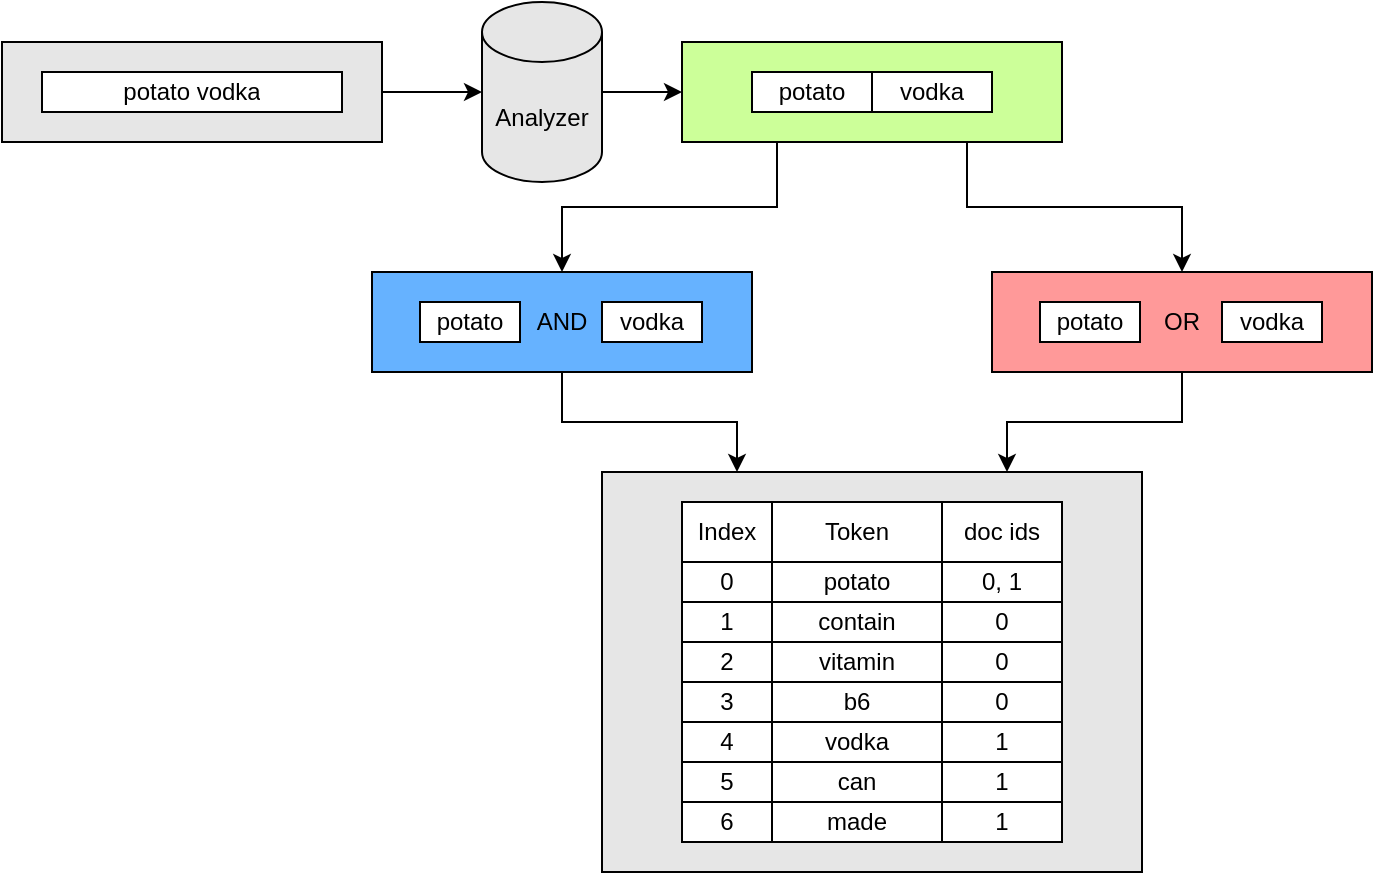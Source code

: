 <mxfile version="16.1.0" type="device"><diagram id="wVHefspkBRv-tx5FD4od" name="Page-1"><mxGraphModel dx="1209" dy="617" grid="1" gridSize="10" guides="1" tooltips="1" connect="1" arrows="1" fold="1" page="1" pageScale="1" pageWidth="827" pageHeight="1169" math="0" shadow="0"><root><mxCell id="0"/><mxCell id="1" parent="0"/><mxCell id="xWzpo2H-3glI2PHKV2NR-1" value="" style="rounded=0;whiteSpace=wrap;html=1;fillColor=#E6E6E6;" parent="1" vertex="1"><mxGeometry x="40" y="125" width="190" height="50" as="geometry"/></mxCell><mxCell id="xWzpo2H-3glI2PHKV2NR-2" value="" style="endArrow=classic;html=1;exitX=1;exitY=0.5;exitDx=0;exitDy=0;entryX=0;entryY=0.5;entryDx=0;entryDy=0;entryPerimeter=0;" parent="1" source="xWzpo2H-3glI2PHKV2NR-1" target="xWzpo2H-3glI2PHKV2NR-3" edge="1"><mxGeometry width="50" height="50" relative="1" as="geometry"><mxPoint x="350" y="140" as="sourcePoint"/><mxPoint x="400" y="120" as="targetPoint"/></mxGeometry></mxCell><mxCell id="xWzpo2H-3glI2PHKV2NR-31" style="edgeStyle=orthogonalEdgeStyle;rounded=0;orthogonalLoop=1;jettySize=auto;html=1;exitX=1;exitY=0.5;exitDx=0;exitDy=0;exitPerimeter=0;entryX=0;entryY=0.5;entryDx=0;entryDy=0;" parent="1" source="xWzpo2H-3glI2PHKV2NR-3" target="xWzpo2H-3glI2PHKV2NR-30" edge="1"><mxGeometry relative="1" as="geometry"/></mxCell><mxCell id="xWzpo2H-3glI2PHKV2NR-3" value="Analyzer" style="shape=cylinder3;whiteSpace=wrap;html=1;boundedLbl=1;backgroundOutline=1;size=15;rounded=0;shadow=0;sketch=0;strokeColor=#000000;fillColor=#E6E6E6;" parent="1" vertex="1"><mxGeometry x="280" y="105" width="60" height="90" as="geometry"/></mxCell><mxCell id="xWzpo2H-3glI2PHKV2NR-27" value="" style="shape=table;startSize=0;container=1;collapsible=0;childLayout=tableLayout;" parent="1" vertex="1"><mxGeometry x="60" y="140" width="150" height="20" as="geometry"/></mxCell><mxCell id="xWzpo2H-3glI2PHKV2NR-28" value="" style="shape=partialRectangle;collapsible=0;dropTarget=0;fillColor=none;top=0;left=0;bottom=0;right=0;points=[[0,0.5],[1,0.5]];portConstraint=eastwest;" parent="xWzpo2H-3glI2PHKV2NR-27" vertex="1"><mxGeometry width="150" height="20" as="geometry"/></mxCell><mxCell id="xWzpo2H-3glI2PHKV2NR-29" value="potato vodka" style="shape=partialRectangle;html=1;whiteSpace=wrap;connectable=0;overflow=hidden;fillColor=none;top=0;left=0;bottom=0;right=0;pointerEvents=1;" parent="xWzpo2H-3glI2PHKV2NR-28" vertex="1"><mxGeometry width="150" height="20" as="geometry"><mxRectangle width="150" height="20" as="alternateBounds"/></mxGeometry></mxCell><mxCell id="xWzpo2H-3glI2PHKV2NR-63" style="edgeStyle=orthogonalEdgeStyle;rounded=0;orthogonalLoop=1;jettySize=auto;html=1;exitX=0.25;exitY=1;exitDx=0;exitDy=0;entryX=0.5;entryY=0;entryDx=0;entryDy=0;" parent="1" source="xWzpo2H-3glI2PHKV2NR-30" target="xWzpo2H-3glI2PHKV2NR-42" edge="1"><mxGeometry relative="1" as="geometry"/></mxCell><mxCell id="xWzpo2H-3glI2PHKV2NR-64" style="edgeStyle=orthogonalEdgeStyle;rounded=0;orthogonalLoop=1;jettySize=auto;html=1;exitX=0.75;exitY=1;exitDx=0;exitDy=0;entryX=0.5;entryY=0;entryDx=0;entryDy=0;" parent="1" source="xWzpo2H-3glI2PHKV2NR-30" target="xWzpo2H-3glI2PHKV2NR-54" edge="1"><mxGeometry relative="1" as="geometry"/></mxCell><mxCell id="xWzpo2H-3glI2PHKV2NR-30" value="" style="rounded=0;whiteSpace=wrap;html=1;fillColor=#CCFF99;strokeColor=#000000;strokeWidth=1;" parent="1" vertex="1"><mxGeometry x="380" y="125" width="190" height="50" as="geometry"/></mxCell><mxCell id="xWzpo2H-3glI2PHKV2NR-21" value="" style="shape=table;startSize=0;container=1;collapsible=0;childLayout=tableLayout;" parent="1" vertex="1"><mxGeometry x="415" y="140" width="120" height="20" as="geometry"/></mxCell><mxCell id="xWzpo2H-3glI2PHKV2NR-22" value="" style="shape=partialRectangle;collapsible=0;dropTarget=0;pointerEvents=0;fillColor=none;top=0;left=0;bottom=0;right=0;points=[[0,0.5],[1,0.5]];portConstraint=eastwest;" parent="xWzpo2H-3glI2PHKV2NR-21" vertex="1"><mxGeometry width="120" height="20" as="geometry"/></mxCell><mxCell id="xWzpo2H-3glI2PHKV2NR-23" value="potato" style="shape=partialRectangle;html=1;whiteSpace=wrap;connectable=0;overflow=hidden;fillColor=none;top=0;left=0;bottom=0;right=0;" parent="xWzpo2H-3glI2PHKV2NR-22" vertex="1"><mxGeometry width="60" height="20" as="geometry"><mxRectangle width="60" height="20" as="alternateBounds"/></mxGeometry></mxCell><mxCell id="xWzpo2H-3glI2PHKV2NR-24" value="vodka" style="shape=partialRectangle;html=1;whiteSpace=wrap;connectable=0;overflow=hidden;fillColor=none;top=0;left=0;bottom=0;right=0;" parent="xWzpo2H-3glI2PHKV2NR-22" vertex="1"><mxGeometry x="60" width="60" height="20" as="geometry"><mxRectangle width="60" height="20" as="alternateBounds"/></mxGeometry></mxCell><mxCell id="xWzpo2H-3glI2PHKV2NR-96" style="edgeStyle=orthogonalEdgeStyle;rounded=0;orthogonalLoop=1;jettySize=auto;html=1;exitX=0.5;exitY=1;exitDx=0;exitDy=0;entryX=0.25;entryY=0;entryDx=0;entryDy=0;" parent="1" source="xWzpo2H-3glI2PHKV2NR-42" target="xWzpo2H-3glI2PHKV2NR-66" edge="1"><mxGeometry relative="1" as="geometry"/></mxCell><mxCell id="xWzpo2H-3glI2PHKV2NR-42" value="" style="rounded=0;whiteSpace=wrap;html=1;fillColor=#66B2FF;" parent="1" vertex="1"><mxGeometry x="225" y="240" width="190" height="50" as="geometry"/></mxCell><mxCell id="xWzpo2H-3glI2PHKV2NR-47" value="" style="shape=table;startSize=0;container=1;collapsible=0;childLayout=tableLayout;" parent="1" vertex="1"><mxGeometry x="249" y="255" width="50" height="20" as="geometry"/></mxCell><mxCell id="xWzpo2H-3glI2PHKV2NR-48" value="" style="shape=partialRectangle;collapsible=0;dropTarget=0;fillColor=none;top=0;left=0;bottom=0;right=0;points=[[0,0.5],[1,0.5]];portConstraint=eastwest;" parent="xWzpo2H-3glI2PHKV2NR-47" vertex="1"><mxGeometry width="50" height="20" as="geometry"/></mxCell><mxCell id="xWzpo2H-3glI2PHKV2NR-49" value="potato" style="shape=partialRectangle;html=1;whiteSpace=wrap;connectable=0;overflow=hidden;fillColor=none;top=0;left=0;bottom=0;right=0;pointerEvents=1;" parent="xWzpo2H-3glI2PHKV2NR-48" vertex="1"><mxGeometry width="50" height="20" as="geometry"><mxRectangle width="50" height="20" as="alternateBounds"/></mxGeometry></mxCell><mxCell id="xWzpo2H-3glI2PHKV2NR-50" value="" style="shape=table;startSize=0;container=1;collapsible=0;childLayout=tableLayout;" parent="1" vertex="1"><mxGeometry x="340" y="255" width="50" height="20" as="geometry"/></mxCell><mxCell id="xWzpo2H-3glI2PHKV2NR-51" value="" style="shape=partialRectangle;collapsible=0;dropTarget=0;fillColor=none;top=0;left=0;bottom=0;right=0;points=[[0,0.5],[1,0.5]];portConstraint=eastwest;" parent="xWzpo2H-3glI2PHKV2NR-50" vertex="1"><mxGeometry width="50" height="20" as="geometry"/></mxCell><mxCell id="xWzpo2H-3glI2PHKV2NR-52" value="vodka" style="shape=partialRectangle;html=1;whiteSpace=wrap;connectable=0;overflow=hidden;fillColor=none;top=0;left=0;bottom=0;right=0;pointerEvents=1;" parent="xWzpo2H-3glI2PHKV2NR-51" vertex="1"><mxGeometry width="50" height="20" as="geometry"><mxRectangle width="50" height="20" as="alternateBounds"/></mxGeometry></mxCell><mxCell id="xWzpo2H-3glI2PHKV2NR-53" value="AND" style="text;html=1;strokeColor=none;fillColor=none;align=center;verticalAlign=middle;whiteSpace=wrap;rounded=0;" parent="1" vertex="1"><mxGeometry x="290" y="250" width="60" height="30" as="geometry"/></mxCell><mxCell id="xWzpo2H-3glI2PHKV2NR-97" style="edgeStyle=orthogonalEdgeStyle;rounded=0;orthogonalLoop=1;jettySize=auto;html=1;entryX=0.75;entryY=0;entryDx=0;entryDy=0;" parent="1" source="xWzpo2H-3glI2PHKV2NR-54" target="xWzpo2H-3glI2PHKV2NR-66" edge="1"><mxGeometry relative="1" as="geometry"/></mxCell><mxCell id="xWzpo2H-3glI2PHKV2NR-54" value="" style="rounded=0;whiteSpace=wrap;html=1;fillColor=#FF9999;" parent="1" vertex="1"><mxGeometry x="535" y="240" width="190" height="50" as="geometry"/></mxCell><mxCell id="xWzpo2H-3glI2PHKV2NR-55" value="" style="shape=table;startSize=0;container=1;collapsible=0;childLayout=tableLayout;" parent="1" vertex="1"><mxGeometry x="559" y="255" width="50" height="20" as="geometry"/></mxCell><mxCell id="xWzpo2H-3glI2PHKV2NR-56" value="" style="shape=partialRectangle;collapsible=0;dropTarget=0;fillColor=none;top=0;left=0;bottom=0;right=0;points=[[0,0.5],[1,0.5]];portConstraint=eastwest;" parent="xWzpo2H-3glI2PHKV2NR-55" vertex="1"><mxGeometry width="50" height="20" as="geometry"/></mxCell><mxCell id="xWzpo2H-3glI2PHKV2NR-57" value="potato" style="shape=partialRectangle;html=1;whiteSpace=wrap;connectable=0;overflow=hidden;fillColor=none;top=0;left=0;bottom=0;right=0;pointerEvents=1;" parent="xWzpo2H-3glI2PHKV2NR-56" vertex="1"><mxGeometry width="50" height="20" as="geometry"><mxRectangle width="50" height="20" as="alternateBounds"/></mxGeometry></mxCell><mxCell id="xWzpo2H-3glI2PHKV2NR-58" value="" style="shape=table;startSize=0;container=1;collapsible=0;childLayout=tableLayout;" parent="1" vertex="1"><mxGeometry x="650" y="255" width="50" height="20" as="geometry"/></mxCell><mxCell id="xWzpo2H-3glI2PHKV2NR-59" value="" style="shape=partialRectangle;collapsible=0;dropTarget=0;fillColor=none;top=0;left=0;bottom=0;right=0;points=[[0,0.5],[1,0.5]];portConstraint=eastwest;" parent="xWzpo2H-3glI2PHKV2NR-58" vertex="1"><mxGeometry width="50" height="20" as="geometry"/></mxCell><mxCell id="xWzpo2H-3glI2PHKV2NR-60" value="vodka" style="shape=partialRectangle;html=1;whiteSpace=wrap;connectable=0;overflow=hidden;fillColor=none;top=0;left=0;bottom=0;right=0;pointerEvents=1;" parent="xWzpo2H-3glI2PHKV2NR-59" vertex="1"><mxGeometry width="50" height="20" as="geometry"><mxRectangle width="50" height="20" as="alternateBounds"/></mxGeometry></mxCell><mxCell id="xWzpo2H-3glI2PHKV2NR-61" value="OR" style="text;html=1;strokeColor=none;fillColor=none;align=center;verticalAlign=middle;whiteSpace=wrap;rounded=0;" parent="1" vertex="1"><mxGeometry x="600" y="250" width="60" height="30" as="geometry"/></mxCell><mxCell id="xWzpo2H-3glI2PHKV2NR-66" value="" style="rounded=0;whiteSpace=wrap;html=1;shadow=0;sketch=0;strokeColor=#000000;fillColor=#E6E6E6;" parent="1" vertex="1"><mxGeometry x="340" y="340" width="270" height="200" as="geometry"/></mxCell><mxCell id="sNuHtau04YJAHVZquK3--1" value="" style="shape=table;startSize=0;container=1;collapsible=0;childLayout=tableLayout;" vertex="1" parent="1"><mxGeometry x="380" y="355" width="190" height="170" as="geometry"/></mxCell><mxCell id="sNuHtau04YJAHVZquK3--2" value="" style="shape=partialRectangle;collapsible=0;dropTarget=0;pointerEvents=0;fillColor=none;top=0;left=0;bottom=0;right=0;points=[[0,0.5],[1,0.5]];portConstraint=eastwest;" vertex="1" parent="sNuHtau04YJAHVZquK3--1"><mxGeometry width="190" height="30" as="geometry"/></mxCell><mxCell id="sNuHtau04YJAHVZquK3--3" value="Index" style="shape=partialRectangle;html=1;whiteSpace=wrap;connectable=0;overflow=hidden;fillColor=none;top=0;left=0;bottom=0;right=0;" vertex="1" parent="sNuHtau04YJAHVZquK3--2"><mxGeometry width="45" height="30" as="geometry"><mxRectangle width="45" height="30" as="alternateBounds"/></mxGeometry></mxCell><mxCell id="sNuHtau04YJAHVZquK3--4" value="Token" style="shape=partialRectangle;html=1;whiteSpace=wrap;connectable=0;overflow=hidden;fillColor=none;top=0;left=0;bottom=0;right=0;" vertex="1" parent="sNuHtau04YJAHVZquK3--2"><mxGeometry x="45" width="85" height="30" as="geometry"><mxRectangle width="85" height="30" as="alternateBounds"/></mxGeometry></mxCell><mxCell id="sNuHtau04YJAHVZquK3--5" value="doc ids" style="shape=partialRectangle;html=1;whiteSpace=wrap;connectable=0;overflow=hidden;fillColor=none;top=0;left=0;bottom=0;right=0;" vertex="1" parent="sNuHtau04YJAHVZquK3--2"><mxGeometry x="130" width="60" height="30" as="geometry"><mxRectangle width="60" height="30" as="alternateBounds"/></mxGeometry></mxCell><mxCell id="sNuHtau04YJAHVZquK3--6" value="" style="shape=partialRectangle;collapsible=0;dropTarget=0;pointerEvents=0;fillColor=none;top=0;left=0;bottom=0;right=0;points=[[0,0.5],[1,0.5]];portConstraint=eastwest;" vertex="1" parent="sNuHtau04YJAHVZquK3--1"><mxGeometry y="30" width="190" height="20" as="geometry"/></mxCell><mxCell id="sNuHtau04YJAHVZquK3--7" value="0" style="shape=partialRectangle;html=1;whiteSpace=wrap;connectable=0;overflow=hidden;fillColor=none;top=0;left=0;bottom=0;right=0;" vertex="1" parent="sNuHtau04YJAHVZquK3--6"><mxGeometry width="45" height="20" as="geometry"><mxRectangle width="45" height="20" as="alternateBounds"/></mxGeometry></mxCell><mxCell id="sNuHtau04YJAHVZquK3--8" value="potato" style="shape=partialRectangle;html=1;whiteSpace=wrap;connectable=0;overflow=hidden;fillColor=none;top=0;left=0;bottom=0;right=0;" vertex="1" parent="sNuHtau04YJAHVZquK3--6"><mxGeometry x="45" width="85" height="20" as="geometry"><mxRectangle width="85" height="20" as="alternateBounds"/></mxGeometry></mxCell><mxCell id="sNuHtau04YJAHVZquK3--9" value="0, 1" style="shape=partialRectangle;html=1;whiteSpace=wrap;connectable=0;overflow=hidden;fillColor=none;top=0;left=0;bottom=0;right=0;" vertex="1" parent="sNuHtau04YJAHVZquK3--6"><mxGeometry x="130" width="60" height="20" as="geometry"><mxRectangle width="60" height="20" as="alternateBounds"/></mxGeometry></mxCell><mxCell id="sNuHtau04YJAHVZquK3--10" value="" style="shape=partialRectangle;collapsible=0;dropTarget=0;pointerEvents=0;fillColor=none;top=0;left=0;bottom=0;right=0;points=[[0,0.5],[1,0.5]];portConstraint=eastwest;" vertex="1" parent="sNuHtau04YJAHVZquK3--1"><mxGeometry y="50" width="190" height="20" as="geometry"/></mxCell><mxCell id="sNuHtau04YJAHVZquK3--11" value="1" style="shape=partialRectangle;html=1;whiteSpace=wrap;connectable=0;overflow=hidden;fillColor=none;top=0;left=0;bottom=0;right=0;" vertex="1" parent="sNuHtau04YJAHVZquK3--10"><mxGeometry width="45" height="20" as="geometry"><mxRectangle width="45" height="20" as="alternateBounds"/></mxGeometry></mxCell><mxCell id="sNuHtau04YJAHVZquK3--12" value="contain" style="shape=partialRectangle;html=1;whiteSpace=wrap;connectable=0;overflow=hidden;fillColor=none;top=0;left=0;bottom=0;right=0;" vertex="1" parent="sNuHtau04YJAHVZquK3--10"><mxGeometry x="45" width="85" height="20" as="geometry"><mxRectangle width="85" height="20" as="alternateBounds"/></mxGeometry></mxCell><mxCell id="sNuHtau04YJAHVZquK3--13" value="0" style="shape=partialRectangle;html=1;whiteSpace=wrap;connectable=0;overflow=hidden;fillColor=none;top=0;left=0;bottom=0;right=0;" vertex="1" parent="sNuHtau04YJAHVZquK3--10"><mxGeometry x="130" width="60" height="20" as="geometry"><mxRectangle width="60" height="20" as="alternateBounds"/></mxGeometry></mxCell><mxCell id="sNuHtau04YJAHVZquK3--14" style="shape=partialRectangle;collapsible=0;dropTarget=0;pointerEvents=0;fillColor=none;top=0;left=0;bottom=0;right=0;points=[[0,0.5],[1,0.5]];portConstraint=eastwest;" vertex="1" parent="sNuHtau04YJAHVZquK3--1"><mxGeometry y="70" width="190" height="20" as="geometry"/></mxCell><mxCell id="sNuHtau04YJAHVZquK3--15" value="2" style="shape=partialRectangle;html=1;whiteSpace=wrap;connectable=0;overflow=hidden;fillColor=none;top=0;left=0;bottom=0;right=0;" vertex="1" parent="sNuHtau04YJAHVZquK3--14"><mxGeometry width="45" height="20" as="geometry"><mxRectangle width="45" height="20" as="alternateBounds"/></mxGeometry></mxCell><mxCell id="sNuHtau04YJAHVZquK3--16" value="vitamin" style="shape=partialRectangle;html=1;whiteSpace=wrap;connectable=0;overflow=hidden;fillColor=none;top=0;left=0;bottom=0;right=0;" vertex="1" parent="sNuHtau04YJAHVZquK3--14"><mxGeometry x="45" width="85" height="20" as="geometry"><mxRectangle width="85" height="20" as="alternateBounds"/></mxGeometry></mxCell><mxCell id="sNuHtau04YJAHVZquK3--17" value="0" style="shape=partialRectangle;html=1;whiteSpace=wrap;connectable=0;overflow=hidden;fillColor=none;top=0;left=0;bottom=0;right=0;" vertex="1" parent="sNuHtau04YJAHVZquK3--14"><mxGeometry x="130" width="60" height="20" as="geometry"><mxRectangle width="60" height="20" as="alternateBounds"/></mxGeometry></mxCell><mxCell id="sNuHtau04YJAHVZquK3--18" style="shape=partialRectangle;collapsible=0;dropTarget=0;pointerEvents=0;fillColor=none;top=0;left=0;bottom=0;right=0;points=[[0,0.5],[1,0.5]];portConstraint=eastwest;" vertex="1" parent="sNuHtau04YJAHVZquK3--1"><mxGeometry y="90" width="190" height="20" as="geometry"/></mxCell><mxCell id="sNuHtau04YJAHVZquK3--19" value="3" style="shape=partialRectangle;html=1;whiteSpace=wrap;connectable=0;overflow=hidden;fillColor=none;top=0;left=0;bottom=0;right=0;" vertex="1" parent="sNuHtau04YJAHVZquK3--18"><mxGeometry width="45" height="20" as="geometry"><mxRectangle width="45" height="20" as="alternateBounds"/></mxGeometry></mxCell><mxCell id="sNuHtau04YJAHVZquK3--20" value="b6" style="shape=partialRectangle;html=1;whiteSpace=wrap;connectable=0;overflow=hidden;fillColor=none;top=0;left=0;bottom=0;right=0;" vertex="1" parent="sNuHtau04YJAHVZquK3--18"><mxGeometry x="45" width="85" height="20" as="geometry"><mxRectangle width="85" height="20" as="alternateBounds"/></mxGeometry></mxCell><mxCell id="sNuHtau04YJAHVZquK3--21" value="0" style="shape=partialRectangle;html=1;whiteSpace=wrap;connectable=0;overflow=hidden;fillColor=none;top=0;left=0;bottom=0;right=0;" vertex="1" parent="sNuHtau04YJAHVZquK3--18"><mxGeometry x="130" width="60" height="20" as="geometry"><mxRectangle width="60" height="20" as="alternateBounds"/></mxGeometry></mxCell><mxCell id="sNuHtau04YJAHVZquK3--22" style="shape=partialRectangle;collapsible=0;dropTarget=0;pointerEvents=0;fillColor=none;top=0;left=0;bottom=0;right=0;points=[[0,0.5],[1,0.5]];portConstraint=eastwest;" vertex="1" parent="sNuHtau04YJAHVZquK3--1"><mxGeometry y="110" width="190" height="20" as="geometry"/></mxCell><mxCell id="sNuHtau04YJAHVZquK3--23" value="4" style="shape=partialRectangle;html=1;whiteSpace=wrap;connectable=0;overflow=hidden;fillColor=none;top=0;left=0;bottom=0;right=0;" vertex="1" parent="sNuHtau04YJAHVZquK3--22"><mxGeometry width="45" height="20" as="geometry"><mxRectangle width="45" height="20" as="alternateBounds"/></mxGeometry></mxCell><mxCell id="sNuHtau04YJAHVZquK3--24" value="vodka" style="shape=partialRectangle;html=1;whiteSpace=wrap;connectable=0;overflow=hidden;fillColor=none;top=0;left=0;bottom=0;right=0;" vertex="1" parent="sNuHtau04YJAHVZquK3--22"><mxGeometry x="45" width="85" height="20" as="geometry"><mxRectangle width="85" height="20" as="alternateBounds"/></mxGeometry></mxCell><mxCell id="sNuHtau04YJAHVZquK3--25" value="1" style="shape=partialRectangle;html=1;whiteSpace=wrap;connectable=0;overflow=hidden;fillColor=none;top=0;left=0;bottom=0;right=0;" vertex="1" parent="sNuHtau04YJAHVZquK3--22"><mxGeometry x="130" width="60" height="20" as="geometry"><mxRectangle width="60" height="20" as="alternateBounds"/></mxGeometry></mxCell><mxCell id="sNuHtau04YJAHVZquK3--26" style="shape=partialRectangle;collapsible=0;dropTarget=0;pointerEvents=0;fillColor=none;top=0;left=0;bottom=0;right=0;points=[[0,0.5],[1,0.5]];portConstraint=eastwest;" vertex="1" parent="sNuHtau04YJAHVZquK3--1"><mxGeometry y="130" width="190" height="20" as="geometry"/></mxCell><mxCell id="sNuHtau04YJAHVZquK3--27" value="5" style="shape=partialRectangle;html=1;whiteSpace=wrap;connectable=0;overflow=hidden;fillColor=none;top=0;left=0;bottom=0;right=0;" vertex="1" parent="sNuHtau04YJAHVZquK3--26"><mxGeometry width="45" height="20" as="geometry"><mxRectangle width="45" height="20" as="alternateBounds"/></mxGeometry></mxCell><mxCell id="sNuHtau04YJAHVZquK3--28" value="can" style="shape=partialRectangle;html=1;whiteSpace=wrap;connectable=0;overflow=hidden;fillColor=none;top=0;left=0;bottom=0;right=0;" vertex="1" parent="sNuHtau04YJAHVZquK3--26"><mxGeometry x="45" width="85" height="20" as="geometry"><mxRectangle width="85" height="20" as="alternateBounds"/></mxGeometry></mxCell><mxCell id="sNuHtau04YJAHVZquK3--29" value="1" style="shape=partialRectangle;html=1;whiteSpace=wrap;connectable=0;overflow=hidden;fillColor=none;top=0;left=0;bottom=0;right=0;" vertex="1" parent="sNuHtau04YJAHVZquK3--26"><mxGeometry x="130" width="60" height="20" as="geometry"><mxRectangle width="60" height="20" as="alternateBounds"/></mxGeometry></mxCell><mxCell id="sNuHtau04YJAHVZquK3--30" style="shape=partialRectangle;collapsible=0;dropTarget=0;pointerEvents=0;fillColor=none;top=0;left=0;bottom=0;right=0;points=[[0,0.5],[1,0.5]];portConstraint=eastwest;" vertex="1" parent="sNuHtau04YJAHVZquK3--1"><mxGeometry y="150" width="190" height="20" as="geometry"/></mxCell><mxCell id="sNuHtau04YJAHVZquK3--31" value="6" style="shape=partialRectangle;html=1;whiteSpace=wrap;connectable=0;overflow=hidden;fillColor=none;top=0;left=0;bottom=0;right=0;" vertex="1" parent="sNuHtau04YJAHVZquK3--30"><mxGeometry width="45" height="20" as="geometry"><mxRectangle width="45" height="20" as="alternateBounds"/></mxGeometry></mxCell><mxCell id="sNuHtau04YJAHVZquK3--32" value="made" style="shape=partialRectangle;html=1;whiteSpace=wrap;connectable=0;overflow=hidden;fillColor=none;top=0;left=0;bottom=0;right=0;" vertex="1" parent="sNuHtau04YJAHVZquK3--30"><mxGeometry x="45" width="85" height="20" as="geometry"><mxRectangle width="85" height="20" as="alternateBounds"/></mxGeometry></mxCell><mxCell id="sNuHtau04YJAHVZquK3--33" value="1" style="shape=partialRectangle;html=1;whiteSpace=wrap;connectable=0;overflow=hidden;fillColor=none;top=0;left=0;bottom=0;right=0;" vertex="1" parent="sNuHtau04YJAHVZquK3--30"><mxGeometry x="130" width="60" height="20" as="geometry"><mxRectangle width="60" height="20" as="alternateBounds"/></mxGeometry></mxCell></root></mxGraphModel></diagram></mxfile>